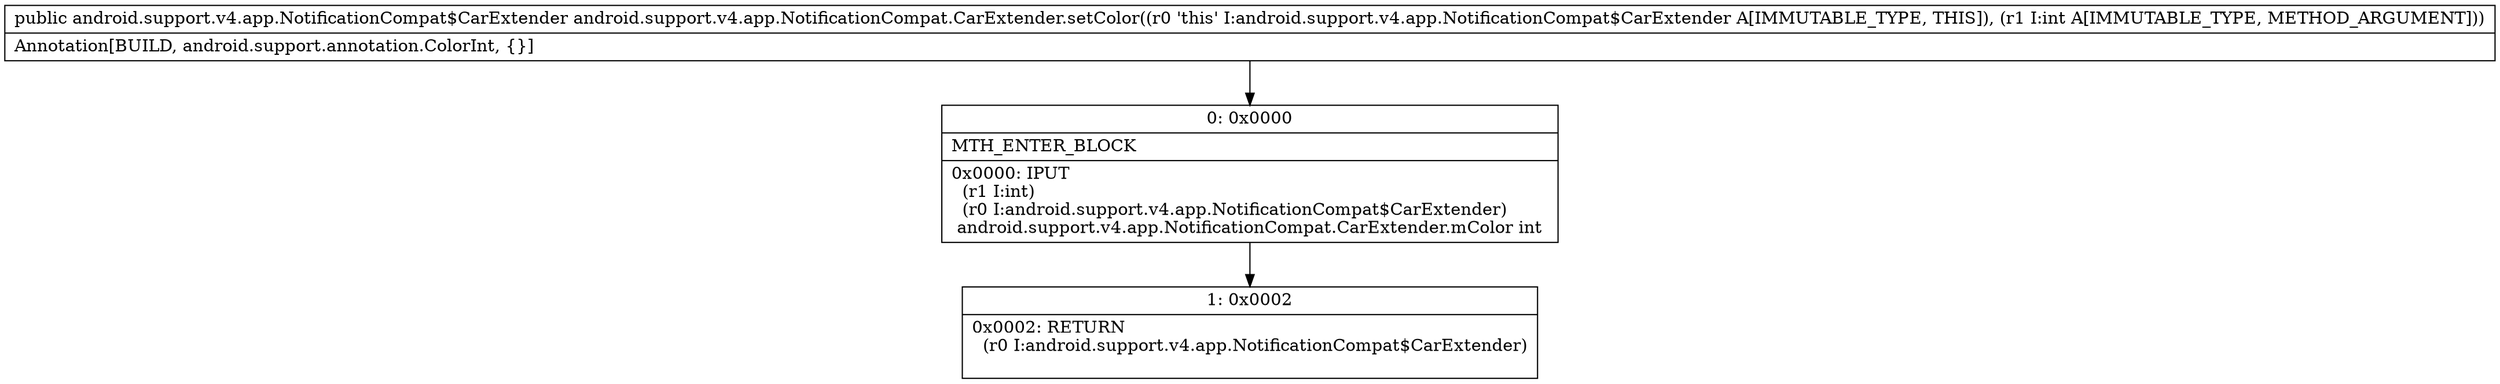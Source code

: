 digraph "CFG forandroid.support.v4.app.NotificationCompat.CarExtender.setColor(I)Landroid\/support\/v4\/app\/NotificationCompat$CarExtender;" {
Node_0 [shape=record,label="{0\:\ 0x0000|MTH_ENTER_BLOCK\l|0x0000: IPUT  \l  (r1 I:int)\l  (r0 I:android.support.v4.app.NotificationCompat$CarExtender)\l android.support.v4.app.NotificationCompat.CarExtender.mColor int \l}"];
Node_1 [shape=record,label="{1\:\ 0x0002|0x0002: RETURN  \l  (r0 I:android.support.v4.app.NotificationCompat$CarExtender)\l \l}"];
MethodNode[shape=record,label="{public android.support.v4.app.NotificationCompat$CarExtender android.support.v4.app.NotificationCompat.CarExtender.setColor((r0 'this' I:android.support.v4.app.NotificationCompat$CarExtender A[IMMUTABLE_TYPE, THIS]), (r1 I:int A[IMMUTABLE_TYPE, METHOD_ARGUMENT]))  | Annotation[BUILD, android.support.annotation.ColorInt, \{\}]\l}"];
MethodNode -> Node_0;
Node_0 -> Node_1;
}


